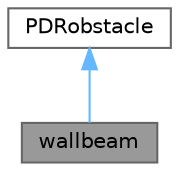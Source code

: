 digraph "wallbeam"
{
 // LATEX_PDF_SIZE
  bgcolor="transparent";
  edge [fontname=Helvetica,fontsize=10,labelfontname=Helvetica,labelfontsize=10];
  node [fontname=Helvetica,fontsize=10,shape=box,height=0.2,width=0.4];
  Node1 [id="Node000001",label="wallbeam",height=0.2,width=0.4,color="gray40", fillcolor="grey60", style="filled", fontcolor="black",tooltip="A wallbeam, selectable as wallbeam which is currently identical to a box (PDRobstacles::cuboid)"];
  Node2 -> Node1 [id="edge1_Node000001_Node000002",dir="back",color="steelblue1",style="solid",tooltip=" "];
  Node2 [id="Node000002",label="PDRobstacle",height=0.2,width=0.4,color="gray40", fillcolor="white", style="filled",URL="$classFoam_1_1PDRobstacle.html",tooltip="Obstacle definitions for PDR."];
}
